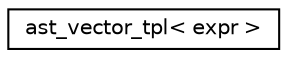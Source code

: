 digraph "Graphical Class Hierarchy"
{
 // LATEX_PDF_SIZE
  edge [fontname="Helvetica",fontsize="10",labelfontname="Helvetica",labelfontsize="10"];
  node [fontname="Helvetica",fontsize="10",shape=record];
  rankdir="LR";
  Node0 [label="ast_vector_tpl\< expr \>",height=0.2,width=0.4,color="black", fillcolor="white", style="filled",URL="$classz3_1_1ast__vector__tpl.html",tooltip=" "];
}
